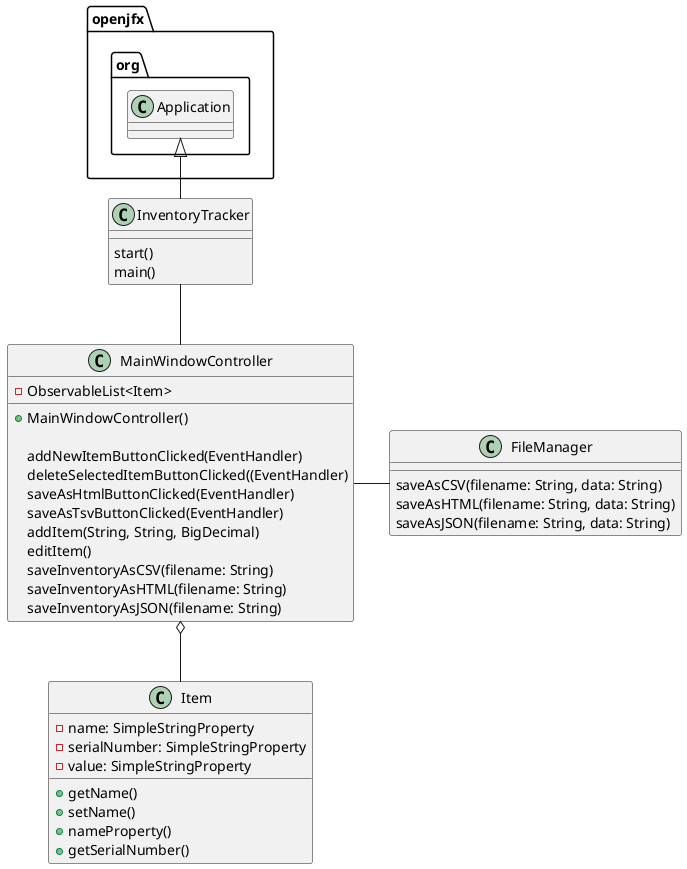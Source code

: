 @startuml

class InventoryTracker {
    start()
    main()
}

class MainWindowController {

    + MainWindowController()

    addNewItemButtonClicked(EventHandler)
    deleteSelectedItemButtonClicked((EventHandler)
    saveAsHtmlButtonClicked(EventHandler)
    saveAsTsvButtonClicked(EventHandler)


    addItem(String, String, BigDecimal)
    editItem()
    saveInventoryAsCSV(filename: String)
    saveInventoryAsHTML(filename: String)
    saveInventoryAsJSON(filename: String)

    - ObservableList<Item>
}

class Item {
    - name: SimpleStringProperty
    - serialNumber: SimpleStringProperty
    - value: SimpleStringProperty

    + getName()
    + setName()
    + nameProperty()
    + getSerialNumber()
    '...
}

class FileManager {
    saveAsCSV(filename: String, data: String)
    saveAsHTML(filename: String, data: String)
    saveAsJSON(filename: String, data: String)
}

openjfx.org.Application <|-- InventoryTracker
InventoryTracker -- MainWindowController
MainWindowController - FileManager
MainWindowController o-- Item
@enduml